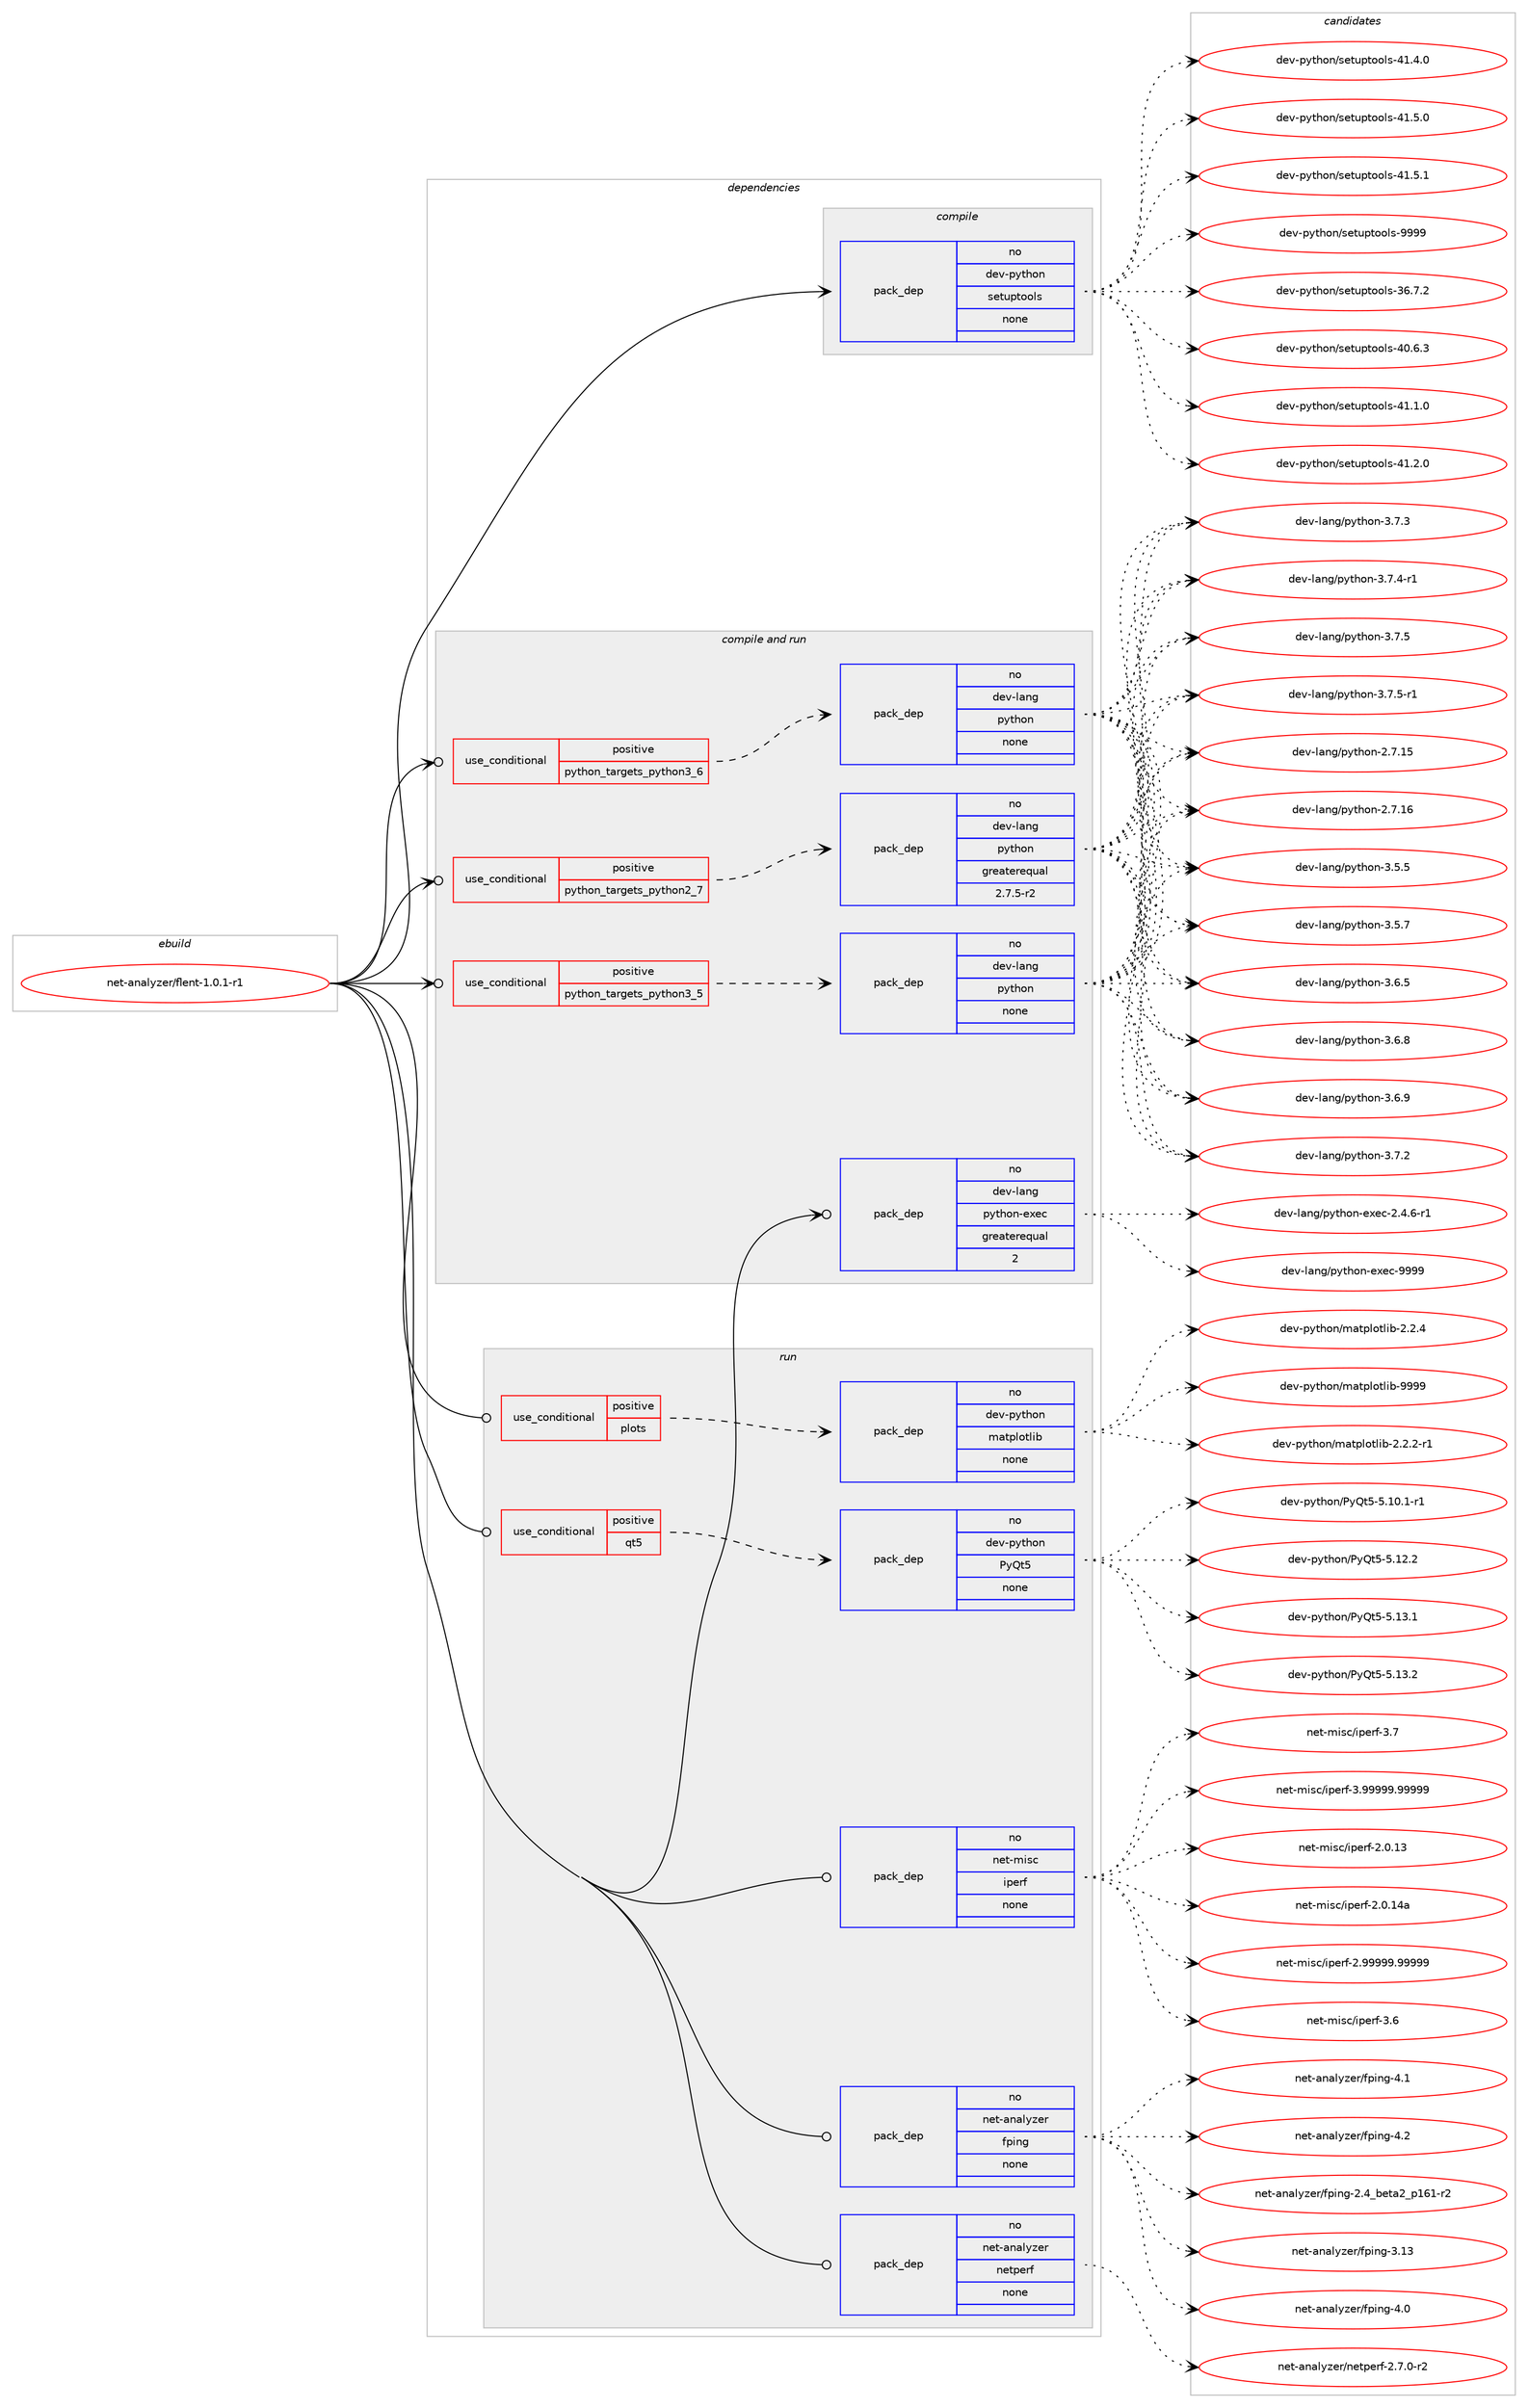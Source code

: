 digraph prolog {

# *************
# Graph options
# *************

newrank=true;
concentrate=true;
compound=true;
graph [rankdir=LR,fontname=Helvetica,fontsize=10,ranksep=1.5];#, ranksep=2.5, nodesep=0.2];
edge  [arrowhead=vee];
node  [fontname=Helvetica,fontsize=10];

# **********
# The ebuild
# **********

subgraph cluster_leftcol {
color=gray;
rank=same;
label=<<i>ebuild</i>>;
id [label="net-analyzer/flent-1.0.1-r1", color=red, width=4, href="../net-analyzer/flent-1.0.1-r1.svg"];
}

# ****************
# The dependencies
# ****************

subgraph cluster_midcol {
color=gray;
label=<<i>dependencies</i>>;
subgraph cluster_compile {
fillcolor="#eeeeee";
style=filled;
label=<<i>compile</i>>;
subgraph pack600423 {
dependency812229 [label=<<TABLE BORDER="0" CELLBORDER="1" CELLSPACING="0" CELLPADDING="4" WIDTH="220"><TR><TD ROWSPAN="6" CELLPADDING="30">pack_dep</TD></TR><TR><TD WIDTH="110">no</TD></TR><TR><TD>dev-python</TD></TR><TR><TD>setuptools</TD></TR><TR><TD>none</TD></TR><TR><TD></TD></TR></TABLE>>, shape=none, color=blue];
}
id:e -> dependency812229:w [weight=20,style="solid",arrowhead="vee"];
}
subgraph cluster_compileandrun {
fillcolor="#eeeeee";
style=filled;
label=<<i>compile and run</i>>;
subgraph cond197635 {
dependency812230 [label=<<TABLE BORDER="0" CELLBORDER="1" CELLSPACING="0" CELLPADDING="4"><TR><TD ROWSPAN="3" CELLPADDING="10">use_conditional</TD></TR><TR><TD>positive</TD></TR><TR><TD>python_targets_python2_7</TD></TR></TABLE>>, shape=none, color=red];
subgraph pack600424 {
dependency812231 [label=<<TABLE BORDER="0" CELLBORDER="1" CELLSPACING="0" CELLPADDING="4" WIDTH="220"><TR><TD ROWSPAN="6" CELLPADDING="30">pack_dep</TD></TR><TR><TD WIDTH="110">no</TD></TR><TR><TD>dev-lang</TD></TR><TR><TD>python</TD></TR><TR><TD>greaterequal</TD></TR><TR><TD>2.7.5-r2</TD></TR></TABLE>>, shape=none, color=blue];
}
dependency812230:e -> dependency812231:w [weight=20,style="dashed",arrowhead="vee"];
}
id:e -> dependency812230:w [weight=20,style="solid",arrowhead="odotvee"];
subgraph cond197636 {
dependency812232 [label=<<TABLE BORDER="0" CELLBORDER="1" CELLSPACING="0" CELLPADDING="4"><TR><TD ROWSPAN="3" CELLPADDING="10">use_conditional</TD></TR><TR><TD>positive</TD></TR><TR><TD>python_targets_python3_5</TD></TR></TABLE>>, shape=none, color=red];
subgraph pack600425 {
dependency812233 [label=<<TABLE BORDER="0" CELLBORDER="1" CELLSPACING="0" CELLPADDING="4" WIDTH="220"><TR><TD ROWSPAN="6" CELLPADDING="30">pack_dep</TD></TR><TR><TD WIDTH="110">no</TD></TR><TR><TD>dev-lang</TD></TR><TR><TD>python</TD></TR><TR><TD>none</TD></TR><TR><TD></TD></TR></TABLE>>, shape=none, color=blue];
}
dependency812232:e -> dependency812233:w [weight=20,style="dashed",arrowhead="vee"];
}
id:e -> dependency812232:w [weight=20,style="solid",arrowhead="odotvee"];
subgraph cond197637 {
dependency812234 [label=<<TABLE BORDER="0" CELLBORDER="1" CELLSPACING="0" CELLPADDING="4"><TR><TD ROWSPAN="3" CELLPADDING="10">use_conditional</TD></TR><TR><TD>positive</TD></TR><TR><TD>python_targets_python3_6</TD></TR></TABLE>>, shape=none, color=red];
subgraph pack600426 {
dependency812235 [label=<<TABLE BORDER="0" CELLBORDER="1" CELLSPACING="0" CELLPADDING="4" WIDTH="220"><TR><TD ROWSPAN="6" CELLPADDING="30">pack_dep</TD></TR><TR><TD WIDTH="110">no</TD></TR><TR><TD>dev-lang</TD></TR><TR><TD>python</TD></TR><TR><TD>none</TD></TR><TR><TD></TD></TR></TABLE>>, shape=none, color=blue];
}
dependency812234:e -> dependency812235:w [weight=20,style="dashed",arrowhead="vee"];
}
id:e -> dependency812234:w [weight=20,style="solid",arrowhead="odotvee"];
subgraph pack600427 {
dependency812236 [label=<<TABLE BORDER="0" CELLBORDER="1" CELLSPACING="0" CELLPADDING="4" WIDTH="220"><TR><TD ROWSPAN="6" CELLPADDING="30">pack_dep</TD></TR><TR><TD WIDTH="110">no</TD></TR><TR><TD>dev-lang</TD></TR><TR><TD>python-exec</TD></TR><TR><TD>greaterequal</TD></TR><TR><TD>2</TD></TR></TABLE>>, shape=none, color=blue];
}
id:e -> dependency812236:w [weight=20,style="solid",arrowhead="odotvee"];
}
subgraph cluster_run {
fillcolor="#eeeeee";
style=filled;
label=<<i>run</i>>;
subgraph cond197638 {
dependency812237 [label=<<TABLE BORDER="0" CELLBORDER="1" CELLSPACING="0" CELLPADDING="4"><TR><TD ROWSPAN="3" CELLPADDING="10">use_conditional</TD></TR><TR><TD>positive</TD></TR><TR><TD>plots</TD></TR></TABLE>>, shape=none, color=red];
subgraph pack600428 {
dependency812238 [label=<<TABLE BORDER="0" CELLBORDER="1" CELLSPACING="0" CELLPADDING="4" WIDTH="220"><TR><TD ROWSPAN="6" CELLPADDING="30">pack_dep</TD></TR><TR><TD WIDTH="110">no</TD></TR><TR><TD>dev-python</TD></TR><TR><TD>matplotlib</TD></TR><TR><TD>none</TD></TR><TR><TD></TD></TR></TABLE>>, shape=none, color=blue];
}
dependency812237:e -> dependency812238:w [weight=20,style="dashed",arrowhead="vee"];
}
id:e -> dependency812237:w [weight=20,style="solid",arrowhead="odot"];
subgraph cond197639 {
dependency812239 [label=<<TABLE BORDER="0" CELLBORDER="1" CELLSPACING="0" CELLPADDING="4"><TR><TD ROWSPAN="3" CELLPADDING="10">use_conditional</TD></TR><TR><TD>positive</TD></TR><TR><TD>qt5</TD></TR></TABLE>>, shape=none, color=red];
subgraph pack600429 {
dependency812240 [label=<<TABLE BORDER="0" CELLBORDER="1" CELLSPACING="0" CELLPADDING="4" WIDTH="220"><TR><TD ROWSPAN="6" CELLPADDING="30">pack_dep</TD></TR><TR><TD WIDTH="110">no</TD></TR><TR><TD>dev-python</TD></TR><TR><TD>PyQt5</TD></TR><TR><TD>none</TD></TR><TR><TD></TD></TR></TABLE>>, shape=none, color=blue];
}
dependency812239:e -> dependency812240:w [weight=20,style="dashed",arrowhead="vee"];
}
id:e -> dependency812239:w [weight=20,style="solid",arrowhead="odot"];
subgraph pack600430 {
dependency812241 [label=<<TABLE BORDER="0" CELLBORDER="1" CELLSPACING="0" CELLPADDING="4" WIDTH="220"><TR><TD ROWSPAN="6" CELLPADDING="30">pack_dep</TD></TR><TR><TD WIDTH="110">no</TD></TR><TR><TD>net-analyzer</TD></TR><TR><TD>fping</TD></TR><TR><TD>none</TD></TR><TR><TD></TD></TR></TABLE>>, shape=none, color=blue];
}
id:e -> dependency812241:w [weight=20,style="solid",arrowhead="odot"];
subgraph pack600431 {
dependency812242 [label=<<TABLE BORDER="0" CELLBORDER="1" CELLSPACING="0" CELLPADDING="4" WIDTH="220"><TR><TD ROWSPAN="6" CELLPADDING="30">pack_dep</TD></TR><TR><TD WIDTH="110">no</TD></TR><TR><TD>net-analyzer</TD></TR><TR><TD>netperf</TD></TR><TR><TD>none</TD></TR><TR><TD></TD></TR></TABLE>>, shape=none, color=blue];
}
id:e -> dependency812242:w [weight=20,style="solid",arrowhead="odot"];
subgraph pack600432 {
dependency812243 [label=<<TABLE BORDER="0" CELLBORDER="1" CELLSPACING="0" CELLPADDING="4" WIDTH="220"><TR><TD ROWSPAN="6" CELLPADDING="30">pack_dep</TD></TR><TR><TD WIDTH="110">no</TD></TR><TR><TD>net-misc</TD></TR><TR><TD>iperf</TD></TR><TR><TD>none</TD></TR><TR><TD></TD></TR></TABLE>>, shape=none, color=blue];
}
id:e -> dependency812243:w [weight=20,style="solid",arrowhead="odot"];
}
}

# **************
# The candidates
# **************

subgraph cluster_choices {
rank=same;
color=gray;
label=<<i>candidates</i>>;

subgraph choice600423 {
color=black;
nodesep=1;
choice100101118451121211161041111104711510111611711211611111110811545515446554650 [label="dev-python/setuptools-36.7.2", color=red, width=4,href="../dev-python/setuptools-36.7.2.svg"];
choice100101118451121211161041111104711510111611711211611111110811545524846544651 [label="dev-python/setuptools-40.6.3", color=red, width=4,href="../dev-python/setuptools-40.6.3.svg"];
choice100101118451121211161041111104711510111611711211611111110811545524946494648 [label="dev-python/setuptools-41.1.0", color=red, width=4,href="../dev-python/setuptools-41.1.0.svg"];
choice100101118451121211161041111104711510111611711211611111110811545524946504648 [label="dev-python/setuptools-41.2.0", color=red, width=4,href="../dev-python/setuptools-41.2.0.svg"];
choice100101118451121211161041111104711510111611711211611111110811545524946524648 [label="dev-python/setuptools-41.4.0", color=red, width=4,href="../dev-python/setuptools-41.4.0.svg"];
choice100101118451121211161041111104711510111611711211611111110811545524946534648 [label="dev-python/setuptools-41.5.0", color=red, width=4,href="../dev-python/setuptools-41.5.0.svg"];
choice100101118451121211161041111104711510111611711211611111110811545524946534649 [label="dev-python/setuptools-41.5.1", color=red, width=4,href="../dev-python/setuptools-41.5.1.svg"];
choice10010111845112121116104111110471151011161171121161111111081154557575757 [label="dev-python/setuptools-9999", color=red, width=4,href="../dev-python/setuptools-9999.svg"];
dependency812229:e -> choice100101118451121211161041111104711510111611711211611111110811545515446554650:w [style=dotted,weight="100"];
dependency812229:e -> choice100101118451121211161041111104711510111611711211611111110811545524846544651:w [style=dotted,weight="100"];
dependency812229:e -> choice100101118451121211161041111104711510111611711211611111110811545524946494648:w [style=dotted,weight="100"];
dependency812229:e -> choice100101118451121211161041111104711510111611711211611111110811545524946504648:w [style=dotted,weight="100"];
dependency812229:e -> choice100101118451121211161041111104711510111611711211611111110811545524946524648:w [style=dotted,weight="100"];
dependency812229:e -> choice100101118451121211161041111104711510111611711211611111110811545524946534648:w [style=dotted,weight="100"];
dependency812229:e -> choice100101118451121211161041111104711510111611711211611111110811545524946534649:w [style=dotted,weight="100"];
dependency812229:e -> choice10010111845112121116104111110471151011161171121161111111081154557575757:w [style=dotted,weight="100"];
}
subgraph choice600424 {
color=black;
nodesep=1;
choice10010111845108971101034711212111610411111045504655464953 [label="dev-lang/python-2.7.15", color=red, width=4,href="../dev-lang/python-2.7.15.svg"];
choice10010111845108971101034711212111610411111045504655464954 [label="dev-lang/python-2.7.16", color=red, width=4,href="../dev-lang/python-2.7.16.svg"];
choice100101118451089711010347112121116104111110455146534653 [label="dev-lang/python-3.5.5", color=red, width=4,href="../dev-lang/python-3.5.5.svg"];
choice100101118451089711010347112121116104111110455146534655 [label="dev-lang/python-3.5.7", color=red, width=4,href="../dev-lang/python-3.5.7.svg"];
choice100101118451089711010347112121116104111110455146544653 [label="dev-lang/python-3.6.5", color=red, width=4,href="../dev-lang/python-3.6.5.svg"];
choice100101118451089711010347112121116104111110455146544656 [label="dev-lang/python-3.6.8", color=red, width=4,href="../dev-lang/python-3.6.8.svg"];
choice100101118451089711010347112121116104111110455146544657 [label="dev-lang/python-3.6.9", color=red, width=4,href="../dev-lang/python-3.6.9.svg"];
choice100101118451089711010347112121116104111110455146554650 [label="dev-lang/python-3.7.2", color=red, width=4,href="../dev-lang/python-3.7.2.svg"];
choice100101118451089711010347112121116104111110455146554651 [label="dev-lang/python-3.7.3", color=red, width=4,href="../dev-lang/python-3.7.3.svg"];
choice1001011184510897110103471121211161041111104551465546524511449 [label="dev-lang/python-3.7.4-r1", color=red, width=4,href="../dev-lang/python-3.7.4-r1.svg"];
choice100101118451089711010347112121116104111110455146554653 [label="dev-lang/python-3.7.5", color=red, width=4,href="../dev-lang/python-3.7.5.svg"];
choice1001011184510897110103471121211161041111104551465546534511449 [label="dev-lang/python-3.7.5-r1", color=red, width=4,href="../dev-lang/python-3.7.5-r1.svg"];
dependency812231:e -> choice10010111845108971101034711212111610411111045504655464953:w [style=dotted,weight="100"];
dependency812231:e -> choice10010111845108971101034711212111610411111045504655464954:w [style=dotted,weight="100"];
dependency812231:e -> choice100101118451089711010347112121116104111110455146534653:w [style=dotted,weight="100"];
dependency812231:e -> choice100101118451089711010347112121116104111110455146534655:w [style=dotted,weight="100"];
dependency812231:e -> choice100101118451089711010347112121116104111110455146544653:w [style=dotted,weight="100"];
dependency812231:e -> choice100101118451089711010347112121116104111110455146544656:w [style=dotted,weight="100"];
dependency812231:e -> choice100101118451089711010347112121116104111110455146544657:w [style=dotted,weight="100"];
dependency812231:e -> choice100101118451089711010347112121116104111110455146554650:w [style=dotted,weight="100"];
dependency812231:e -> choice100101118451089711010347112121116104111110455146554651:w [style=dotted,weight="100"];
dependency812231:e -> choice1001011184510897110103471121211161041111104551465546524511449:w [style=dotted,weight="100"];
dependency812231:e -> choice100101118451089711010347112121116104111110455146554653:w [style=dotted,weight="100"];
dependency812231:e -> choice1001011184510897110103471121211161041111104551465546534511449:w [style=dotted,weight="100"];
}
subgraph choice600425 {
color=black;
nodesep=1;
choice10010111845108971101034711212111610411111045504655464953 [label="dev-lang/python-2.7.15", color=red, width=4,href="../dev-lang/python-2.7.15.svg"];
choice10010111845108971101034711212111610411111045504655464954 [label="dev-lang/python-2.7.16", color=red, width=4,href="../dev-lang/python-2.7.16.svg"];
choice100101118451089711010347112121116104111110455146534653 [label="dev-lang/python-3.5.5", color=red, width=4,href="../dev-lang/python-3.5.5.svg"];
choice100101118451089711010347112121116104111110455146534655 [label="dev-lang/python-3.5.7", color=red, width=4,href="../dev-lang/python-3.5.7.svg"];
choice100101118451089711010347112121116104111110455146544653 [label="dev-lang/python-3.6.5", color=red, width=4,href="../dev-lang/python-3.6.5.svg"];
choice100101118451089711010347112121116104111110455146544656 [label="dev-lang/python-3.6.8", color=red, width=4,href="../dev-lang/python-3.6.8.svg"];
choice100101118451089711010347112121116104111110455146544657 [label="dev-lang/python-3.6.9", color=red, width=4,href="../dev-lang/python-3.6.9.svg"];
choice100101118451089711010347112121116104111110455146554650 [label="dev-lang/python-3.7.2", color=red, width=4,href="../dev-lang/python-3.7.2.svg"];
choice100101118451089711010347112121116104111110455146554651 [label="dev-lang/python-3.7.3", color=red, width=4,href="../dev-lang/python-3.7.3.svg"];
choice1001011184510897110103471121211161041111104551465546524511449 [label="dev-lang/python-3.7.4-r1", color=red, width=4,href="../dev-lang/python-3.7.4-r1.svg"];
choice100101118451089711010347112121116104111110455146554653 [label="dev-lang/python-3.7.5", color=red, width=4,href="../dev-lang/python-3.7.5.svg"];
choice1001011184510897110103471121211161041111104551465546534511449 [label="dev-lang/python-3.7.5-r1", color=red, width=4,href="../dev-lang/python-3.7.5-r1.svg"];
dependency812233:e -> choice10010111845108971101034711212111610411111045504655464953:w [style=dotted,weight="100"];
dependency812233:e -> choice10010111845108971101034711212111610411111045504655464954:w [style=dotted,weight="100"];
dependency812233:e -> choice100101118451089711010347112121116104111110455146534653:w [style=dotted,weight="100"];
dependency812233:e -> choice100101118451089711010347112121116104111110455146534655:w [style=dotted,weight="100"];
dependency812233:e -> choice100101118451089711010347112121116104111110455146544653:w [style=dotted,weight="100"];
dependency812233:e -> choice100101118451089711010347112121116104111110455146544656:w [style=dotted,weight="100"];
dependency812233:e -> choice100101118451089711010347112121116104111110455146544657:w [style=dotted,weight="100"];
dependency812233:e -> choice100101118451089711010347112121116104111110455146554650:w [style=dotted,weight="100"];
dependency812233:e -> choice100101118451089711010347112121116104111110455146554651:w [style=dotted,weight="100"];
dependency812233:e -> choice1001011184510897110103471121211161041111104551465546524511449:w [style=dotted,weight="100"];
dependency812233:e -> choice100101118451089711010347112121116104111110455146554653:w [style=dotted,weight="100"];
dependency812233:e -> choice1001011184510897110103471121211161041111104551465546534511449:w [style=dotted,weight="100"];
}
subgraph choice600426 {
color=black;
nodesep=1;
choice10010111845108971101034711212111610411111045504655464953 [label="dev-lang/python-2.7.15", color=red, width=4,href="../dev-lang/python-2.7.15.svg"];
choice10010111845108971101034711212111610411111045504655464954 [label="dev-lang/python-2.7.16", color=red, width=4,href="../dev-lang/python-2.7.16.svg"];
choice100101118451089711010347112121116104111110455146534653 [label="dev-lang/python-3.5.5", color=red, width=4,href="../dev-lang/python-3.5.5.svg"];
choice100101118451089711010347112121116104111110455146534655 [label="dev-lang/python-3.5.7", color=red, width=4,href="../dev-lang/python-3.5.7.svg"];
choice100101118451089711010347112121116104111110455146544653 [label="dev-lang/python-3.6.5", color=red, width=4,href="../dev-lang/python-3.6.5.svg"];
choice100101118451089711010347112121116104111110455146544656 [label="dev-lang/python-3.6.8", color=red, width=4,href="../dev-lang/python-3.6.8.svg"];
choice100101118451089711010347112121116104111110455146544657 [label="dev-lang/python-3.6.9", color=red, width=4,href="../dev-lang/python-3.6.9.svg"];
choice100101118451089711010347112121116104111110455146554650 [label="dev-lang/python-3.7.2", color=red, width=4,href="../dev-lang/python-3.7.2.svg"];
choice100101118451089711010347112121116104111110455146554651 [label="dev-lang/python-3.7.3", color=red, width=4,href="../dev-lang/python-3.7.3.svg"];
choice1001011184510897110103471121211161041111104551465546524511449 [label="dev-lang/python-3.7.4-r1", color=red, width=4,href="../dev-lang/python-3.7.4-r1.svg"];
choice100101118451089711010347112121116104111110455146554653 [label="dev-lang/python-3.7.5", color=red, width=4,href="../dev-lang/python-3.7.5.svg"];
choice1001011184510897110103471121211161041111104551465546534511449 [label="dev-lang/python-3.7.5-r1", color=red, width=4,href="../dev-lang/python-3.7.5-r1.svg"];
dependency812235:e -> choice10010111845108971101034711212111610411111045504655464953:w [style=dotted,weight="100"];
dependency812235:e -> choice10010111845108971101034711212111610411111045504655464954:w [style=dotted,weight="100"];
dependency812235:e -> choice100101118451089711010347112121116104111110455146534653:w [style=dotted,weight="100"];
dependency812235:e -> choice100101118451089711010347112121116104111110455146534655:w [style=dotted,weight="100"];
dependency812235:e -> choice100101118451089711010347112121116104111110455146544653:w [style=dotted,weight="100"];
dependency812235:e -> choice100101118451089711010347112121116104111110455146544656:w [style=dotted,weight="100"];
dependency812235:e -> choice100101118451089711010347112121116104111110455146544657:w [style=dotted,weight="100"];
dependency812235:e -> choice100101118451089711010347112121116104111110455146554650:w [style=dotted,weight="100"];
dependency812235:e -> choice100101118451089711010347112121116104111110455146554651:w [style=dotted,weight="100"];
dependency812235:e -> choice1001011184510897110103471121211161041111104551465546524511449:w [style=dotted,weight="100"];
dependency812235:e -> choice100101118451089711010347112121116104111110455146554653:w [style=dotted,weight="100"];
dependency812235:e -> choice1001011184510897110103471121211161041111104551465546534511449:w [style=dotted,weight="100"];
}
subgraph choice600427 {
color=black;
nodesep=1;
choice10010111845108971101034711212111610411111045101120101994550465246544511449 [label="dev-lang/python-exec-2.4.6-r1", color=red, width=4,href="../dev-lang/python-exec-2.4.6-r1.svg"];
choice10010111845108971101034711212111610411111045101120101994557575757 [label="dev-lang/python-exec-9999", color=red, width=4,href="../dev-lang/python-exec-9999.svg"];
dependency812236:e -> choice10010111845108971101034711212111610411111045101120101994550465246544511449:w [style=dotted,weight="100"];
dependency812236:e -> choice10010111845108971101034711212111610411111045101120101994557575757:w [style=dotted,weight="100"];
}
subgraph choice600428 {
color=black;
nodesep=1;
choice100101118451121211161041111104710997116112108111116108105984550465046504511449 [label="dev-python/matplotlib-2.2.2-r1", color=red, width=4,href="../dev-python/matplotlib-2.2.2-r1.svg"];
choice10010111845112121116104111110471099711611210811111610810598455046504652 [label="dev-python/matplotlib-2.2.4", color=red, width=4,href="../dev-python/matplotlib-2.2.4.svg"];
choice100101118451121211161041111104710997116112108111116108105984557575757 [label="dev-python/matplotlib-9999", color=red, width=4,href="../dev-python/matplotlib-9999.svg"];
dependency812238:e -> choice100101118451121211161041111104710997116112108111116108105984550465046504511449:w [style=dotted,weight="100"];
dependency812238:e -> choice10010111845112121116104111110471099711611210811111610810598455046504652:w [style=dotted,weight="100"];
dependency812238:e -> choice100101118451121211161041111104710997116112108111116108105984557575757:w [style=dotted,weight="100"];
}
subgraph choice600429 {
color=black;
nodesep=1;
choice1001011184511212111610411111047801218111653455346494846494511449 [label="dev-python/PyQt5-5.10.1-r1", color=red, width=4,href="../dev-python/PyQt5-5.10.1-r1.svg"];
choice100101118451121211161041111104780121811165345534649504650 [label="dev-python/PyQt5-5.12.2", color=red, width=4,href="../dev-python/PyQt5-5.12.2.svg"];
choice100101118451121211161041111104780121811165345534649514649 [label="dev-python/PyQt5-5.13.1", color=red, width=4,href="../dev-python/PyQt5-5.13.1.svg"];
choice100101118451121211161041111104780121811165345534649514650 [label="dev-python/PyQt5-5.13.2", color=red, width=4,href="../dev-python/PyQt5-5.13.2.svg"];
dependency812240:e -> choice1001011184511212111610411111047801218111653455346494846494511449:w [style=dotted,weight="100"];
dependency812240:e -> choice100101118451121211161041111104780121811165345534649504650:w [style=dotted,weight="100"];
dependency812240:e -> choice100101118451121211161041111104780121811165345534649514649:w [style=dotted,weight="100"];
dependency812240:e -> choice100101118451121211161041111104780121811165345534649514650:w [style=dotted,weight="100"];
}
subgraph choice600430 {
color=black;
nodesep=1;
choice110101116459711097108121122101114471021121051101034550465295981011169750951124954494511450 [label="net-analyzer/fping-2.4_beta2_p161-r2", color=red, width=4,href="../net-analyzer/fping-2.4_beta2_p161-r2.svg"];
choice110101116459711097108121122101114471021121051101034551464951 [label="net-analyzer/fping-3.13", color=red, width=4,href="../net-analyzer/fping-3.13.svg"];
choice1101011164597110971081211221011144710211210511010345524648 [label="net-analyzer/fping-4.0", color=red, width=4,href="../net-analyzer/fping-4.0.svg"];
choice1101011164597110971081211221011144710211210511010345524649 [label="net-analyzer/fping-4.1", color=red, width=4,href="../net-analyzer/fping-4.1.svg"];
choice1101011164597110971081211221011144710211210511010345524650 [label="net-analyzer/fping-4.2", color=red, width=4,href="../net-analyzer/fping-4.2.svg"];
dependency812241:e -> choice110101116459711097108121122101114471021121051101034550465295981011169750951124954494511450:w [style=dotted,weight="100"];
dependency812241:e -> choice110101116459711097108121122101114471021121051101034551464951:w [style=dotted,weight="100"];
dependency812241:e -> choice1101011164597110971081211221011144710211210511010345524648:w [style=dotted,weight="100"];
dependency812241:e -> choice1101011164597110971081211221011144710211210511010345524649:w [style=dotted,weight="100"];
dependency812241:e -> choice1101011164597110971081211221011144710211210511010345524650:w [style=dotted,weight="100"];
}
subgraph choice600431 {
color=black;
nodesep=1;
choice110101116459711097108121122101114471101011161121011141024550465546484511450 [label="net-analyzer/netperf-2.7.0-r2", color=red, width=4,href="../net-analyzer/netperf-2.7.0-r2.svg"];
dependency812242:e -> choice110101116459711097108121122101114471101011161121011141024550465546484511450:w [style=dotted,weight="100"];
}
subgraph choice600432 {
color=black;
nodesep=1;
choice11010111645109105115994710511210111410245504648464951 [label="net-misc/iperf-2.0.13", color=red, width=4,href="../net-misc/iperf-2.0.13.svg"];
choice1101011164510910511599471051121011141024550464846495297 [label="net-misc/iperf-2.0.14a", color=red, width=4,href="../net-misc/iperf-2.0.14a.svg"];
choice1101011164510910511599471051121011141024550465757575757465757575757 [label="net-misc/iperf-2.99999.99999", color=red, width=4,href="../net-misc/iperf-2.99999.99999.svg"];
choice11010111645109105115994710511210111410245514654 [label="net-misc/iperf-3.6", color=red, width=4,href="../net-misc/iperf-3.6.svg"];
choice11010111645109105115994710511210111410245514655 [label="net-misc/iperf-3.7", color=red, width=4,href="../net-misc/iperf-3.7.svg"];
choice1101011164510910511599471051121011141024551465757575757465757575757 [label="net-misc/iperf-3.99999.99999", color=red, width=4,href="../net-misc/iperf-3.99999.99999.svg"];
dependency812243:e -> choice11010111645109105115994710511210111410245504648464951:w [style=dotted,weight="100"];
dependency812243:e -> choice1101011164510910511599471051121011141024550464846495297:w [style=dotted,weight="100"];
dependency812243:e -> choice1101011164510910511599471051121011141024550465757575757465757575757:w [style=dotted,weight="100"];
dependency812243:e -> choice11010111645109105115994710511210111410245514654:w [style=dotted,weight="100"];
dependency812243:e -> choice11010111645109105115994710511210111410245514655:w [style=dotted,weight="100"];
dependency812243:e -> choice1101011164510910511599471051121011141024551465757575757465757575757:w [style=dotted,weight="100"];
}
}

}
